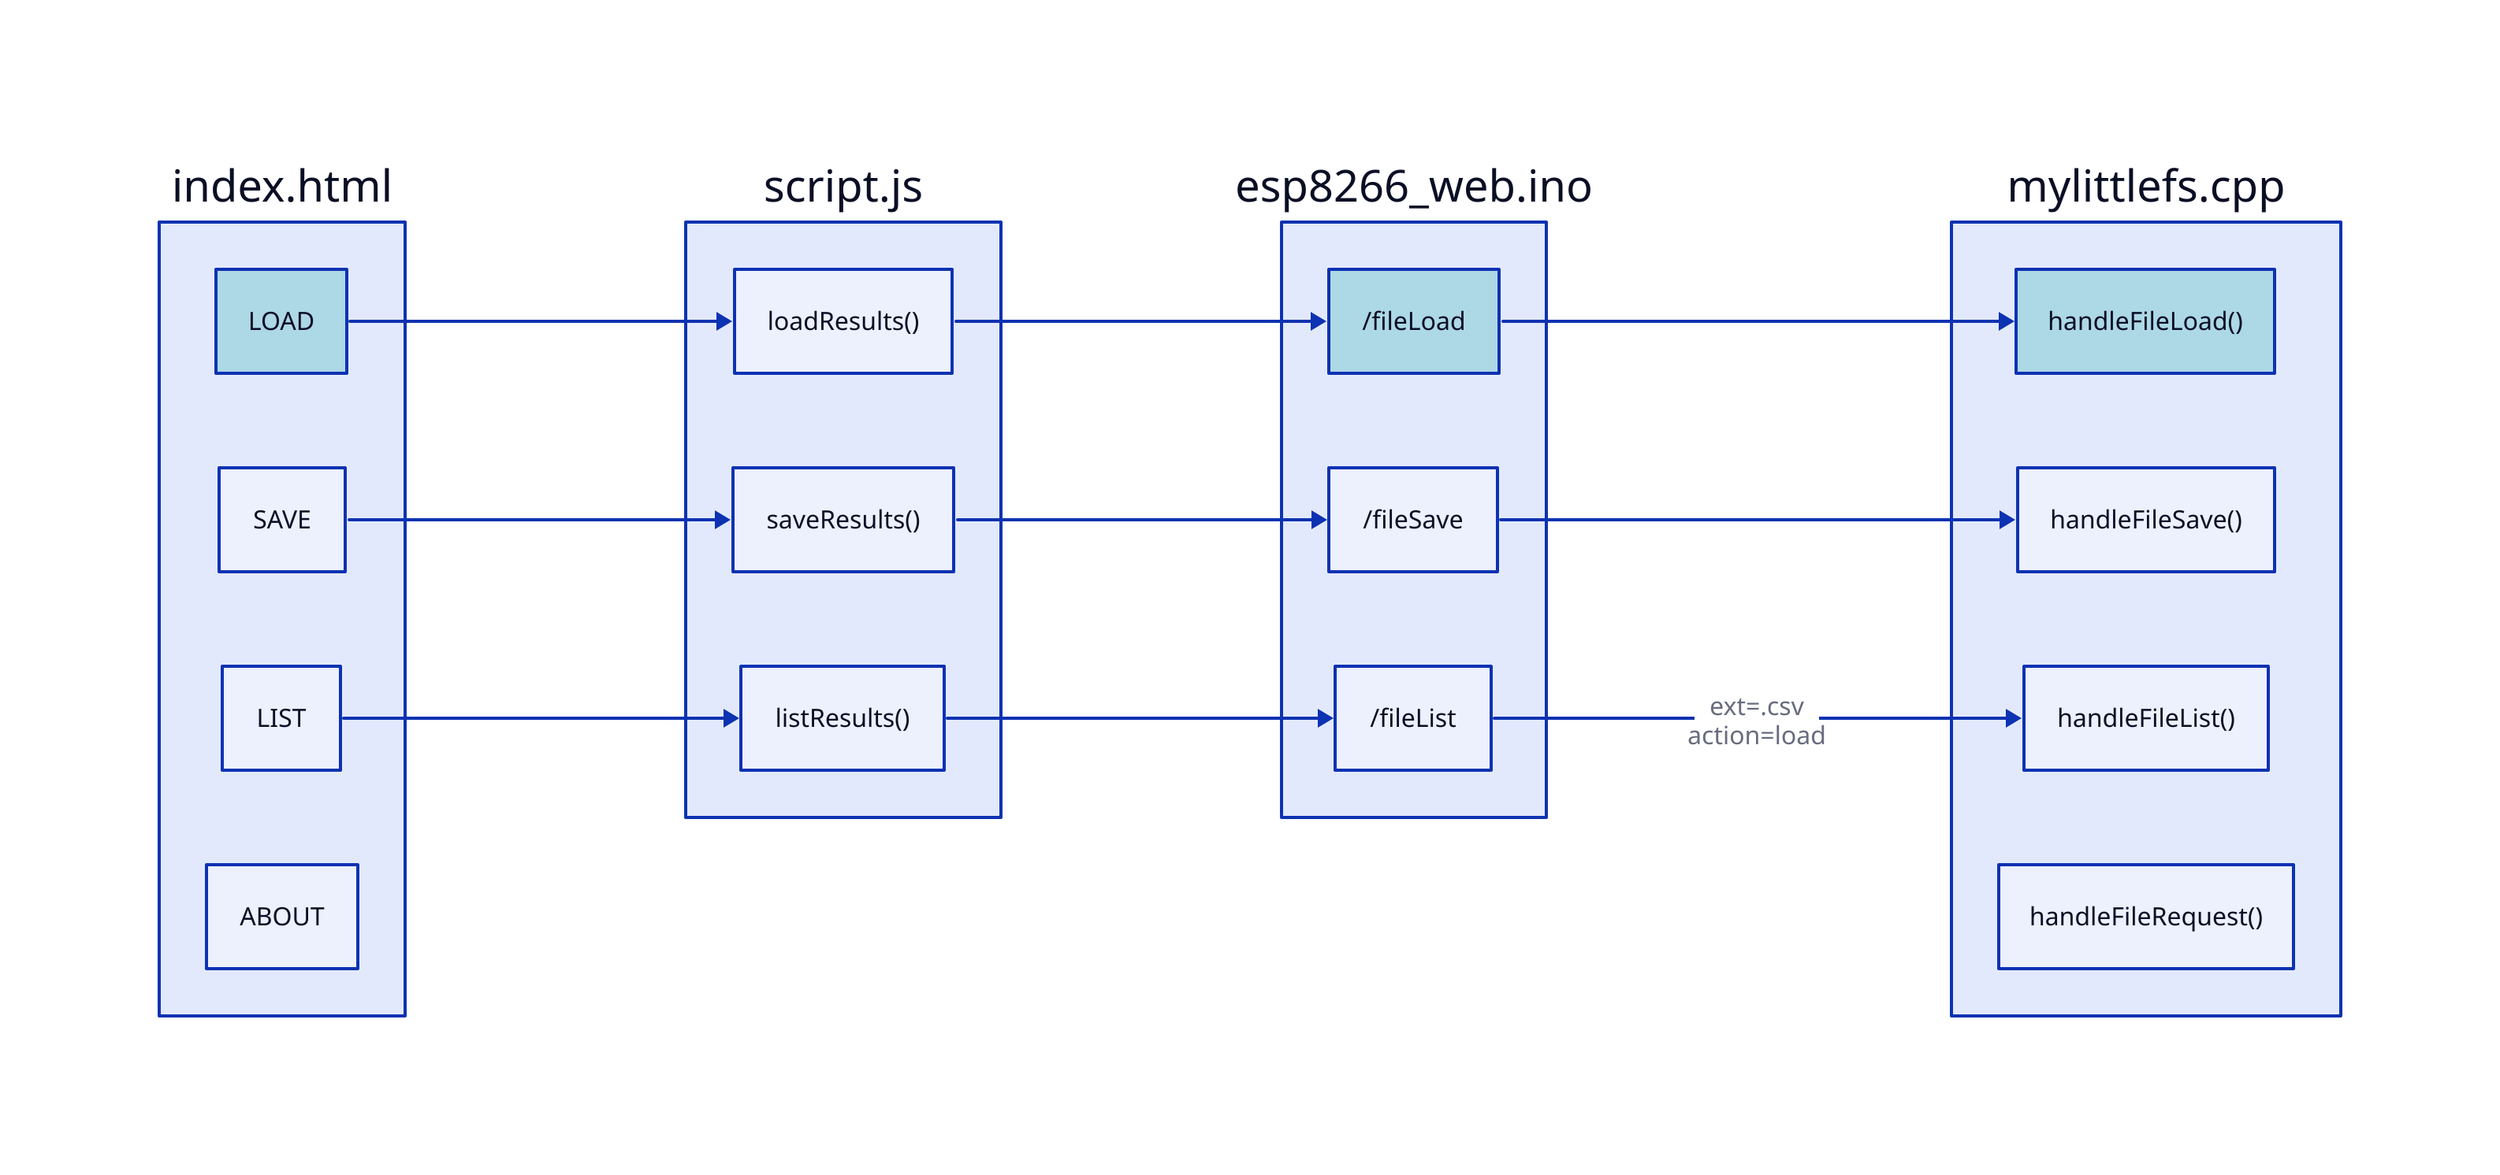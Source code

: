 direction: right
index.LOAD.style.fill: lightblue

esp8266ws: "esp8266_web.ino" {
    /fileLoad.style.fill: lightblue
    /fileSave
    /fileList
}

littlefs: "mylittlefs.cpp" {
    handleFileLoad().style.fill: lightblue
    handleFileSave()
    handleFileList()
    handleFileRequest()
}

index: "index.html" {
    LOAD
    SAVE
    LIST
    ABOUT
    # fileLoad
    # fileList
    # fileSave
    # About
}

js: "script.js" {

}
index.load -> js.loadResults() -> esp8266ws./fileLoad
index.save -> js.saveResults() -> esp8266ws./fileSave
index.list -> js.listResults() -> esp8266ws./fileList
 
esp8266ws./fileLoad -> littlefs.handleFileLoad()
esp8266ws./fileSave -> littlefs.handleFileSave()
esp8266ws./fileList -> littlefs.handleFileList():ext=.csv\naction=load

# littlefs.handleFileList.action -> js.fileList: LOAD
# littlefs.handleFileList.action -> js.fileList: DOWNLOAD
